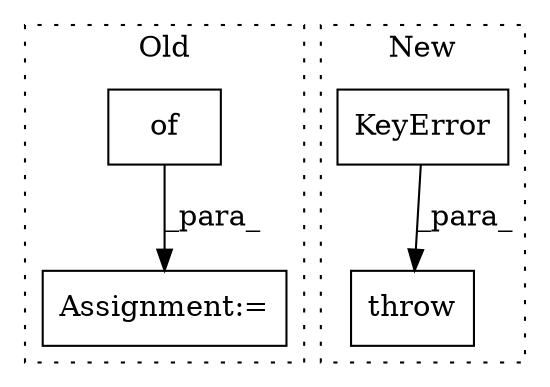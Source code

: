 digraph G {
subgraph cluster0 {
1 [label="of" a="32" s="4682,4753" l="3,1" shape="box"];
4 [label="Assignment:=" a="7" s="4677" l="1" shape="box"];
label = "Old";
style="dotted";
}
subgraph cluster1 {
2 [label="KeyError" a="32" s="7093,7151" l="9,1" shape="box"];
3 [label="throw" a="53" s="7087" l="6" shape="box"];
label = "New";
style="dotted";
}
1 -> 4 [label="_para_"];
2 -> 3 [label="_para_"];
}